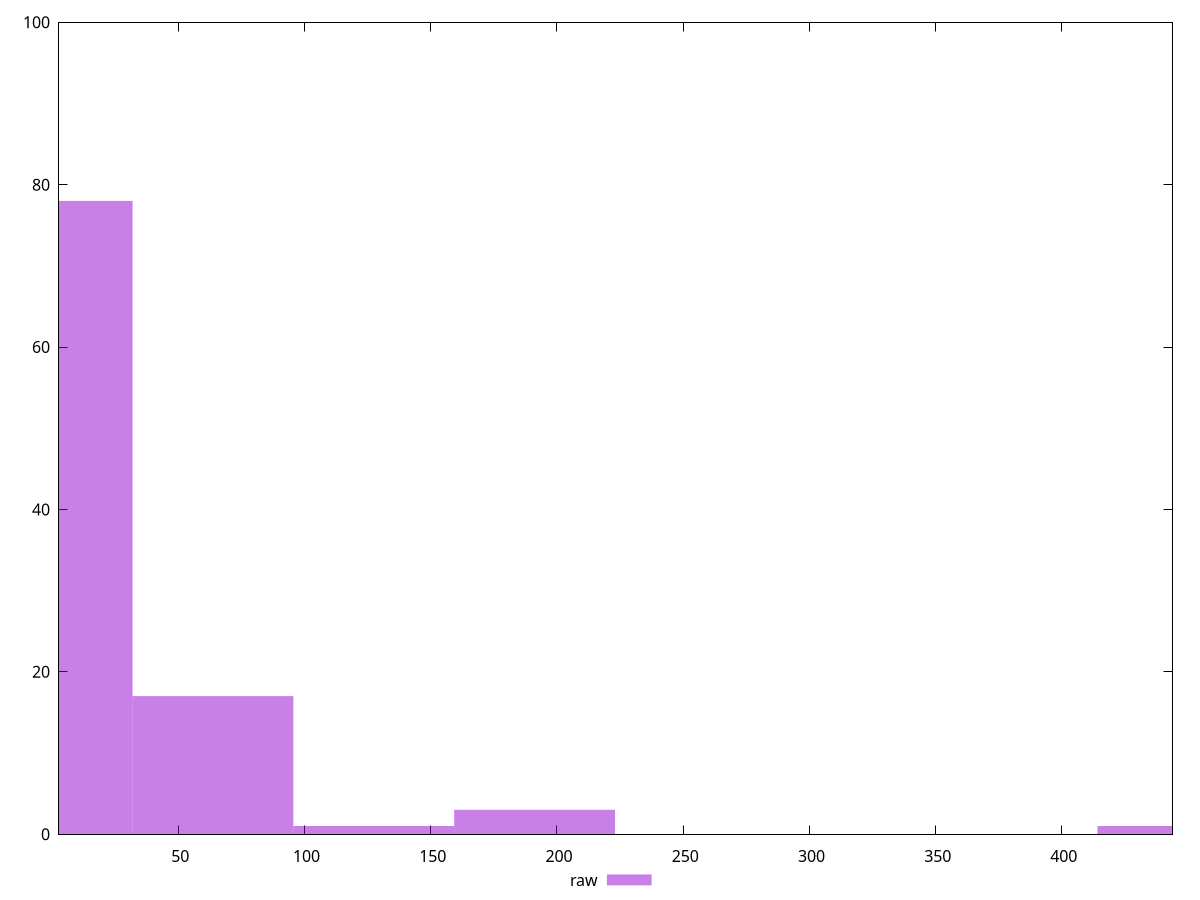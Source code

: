 reset

$raw <<EOF
445.97029097852584 1
191.1301247050825 3
63.710041568360836 17
0 78
127.42008313672167 1
EOF

set key outside below
set boxwidth 63.710041568360836
set xrange [2.7189999999999994:443.82899999999995]
set yrange [0:100]
set trange [0:100]
set style fill transparent solid 0.5 noborder
set terminal svg size 640, 490 enhanced background rgb 'white'
set output "report_00013_2021-02-09T12-04-24.940Z/server-response-time/samples/pages+cached/raw/histogram.svg"

plot $raw title "raw" with boxes

reset
